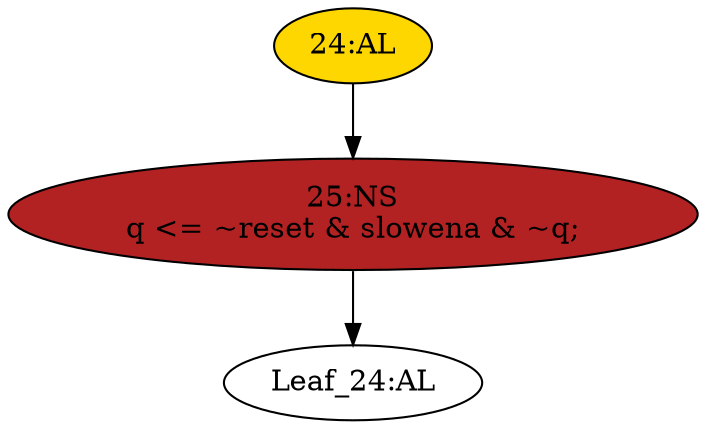 strict digraph "" {
	node [label="\N"];
	"Leaf_24:AL"	[def_var="['q']",
		label="Leaf_24:AL"];
	"25:NS"	[ast="<pyverilog.vparser.ast.NonblockingSubstitution object at 0x7f47a6d92210>",
		fillcolor=firebrick,
		label="25:NS
q <= ~reset & slowena & ~q;",
		statements="[<pyverilog.vparser.ast.NonblockingSubstitution object at 0x7f47a6d92210>]",
		style=filled,
		typ=NonblockingSubstitution];
	"25:NS" -> "Leaf_24:AL"	[cond="[]",
		lineno=None];
	"24:AL"	[ast="<pyverilog.vparser.ast.Always object at 0x7f47a6d92590>",
		clk_sens=True,
		fillcolor=gold,
		label="24:AL",
		sens="['clk']",
		statements="[]",
		style=filled,
		typ=Always,
		use_var="['reset', 'q', 'slowena']"];
	"24:AL" -> "25:NS"	[cond="[]",
		lineno=None];
}
